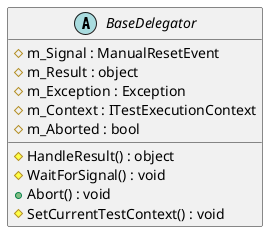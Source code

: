 @startuml
abstract class BaseDelegator {
    # m_Signal : ManualResetEvent
    # m_Result : object
    # m_Exception : Exception
    # m_Context : ITestExecutionContext
    # m_Aborted : bool
    # HandleResult() : object
    # WaitForSignal() : void
    + Abort() : void
    # SetCurrentTestContext() : void
}
@enduml
